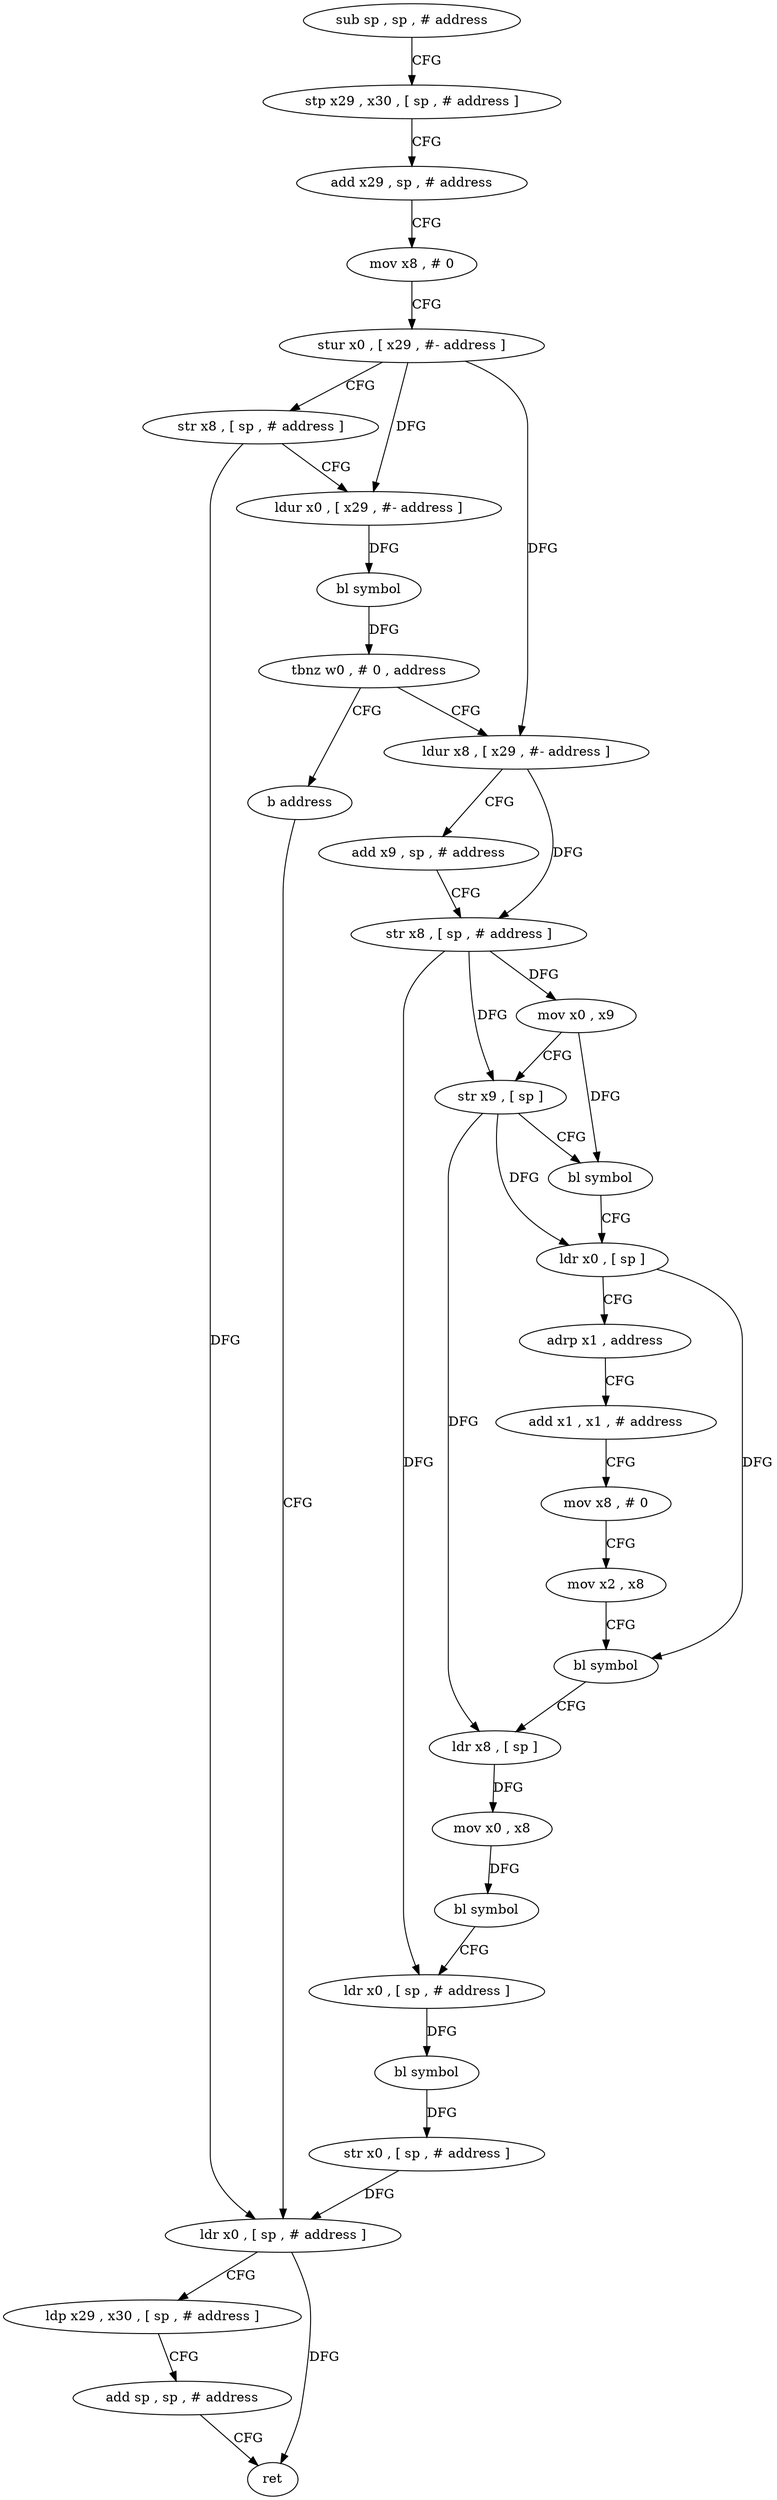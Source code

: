 digraph "func" {
"93028" [label = "sub sp , sp , # address" ]
"93032" [label = "stp x29 , x30 , [ sp , # address ]" ]
"93036" [label = "add x29 , sp , # address" ]
"93040" [label = "mov x8 , # 0" ]
"93044" [label = "stur x0 , [ x29 , #- address ]" ]
"93048" [label = "str x8 , [ sp , # address ]" ]
"93052" [label = "ldur x0 , [ x29 , #- address ]" ]
"93056" [label = "bl symbol" ]
"93060" [label = "tbnz w0 , # 0 , address" ]
"93068" [label = "ldur x8 , [ x29 , #- address ]" ]
"93064" [label = "b address" ]
"93072" [label = "add x9 , sp , # address" ]
"93076" [label = "str x8 , [ sp , # address ]" ]
"93080" [label = "mov x0 , x9" ]
"93084" [label = "str x9 , [ sp ]" ]
"93088" [label = "bl symbol" ]
"93092" [label = "ldr x0 , [ sp ]" ]
"93096" [label = "adrp x1 , address" ]
"93100" [label = "add x1 , x1 , # address" ]
"93104" [label = "mov x8 , # 0" ]
"93108" [label = "mov x2 , x8" ]
"93112" [label = "bl symbol" ]
"93116" [label = "ldr x8 , [ sp ]" ]
"93120" [label = "mov x0 , x8" ]
"93124" [label = "bl symbol" ]
"93128" [label = "ldr x0 , [ sp , # address ]" ]
"93132" [label = "bl symbol" ]
"93136" [label = "str x0 , [ sp , # address ]" ]
"93140" [label = "ldr x0 , [ sp , # address ]" ]
"93144" [label = "ldp x29 , x30 , [ sp , # address ]" ]
"93148" [label = "add sp , sp , # address" ]
"93152" [label = "ret" ]
"93028" -> "93032" [ label = "CFG" ]
"93032" -> "93036" [ label = "CFG" ]
"93036" -> "93040" [ label = "CFG" ]
"93040" -> "93044" [ label = "CFG" ]
"93044" -> "93048" [ label = "CFG" ]
"93044" -> "93052" [ label = "DFG" ]
"93044" -> "93068" [ label = "DFG" ]
"93048" -> "93052" [ label = "CFG" ]
"93048" -> "93140" [ label = "DFG" ]
"93052" -> "93056" [ label = "DFG" ]
"93056" -> "93060" [ label = "DFG" ]
"93060" -> "93068" [ label = "CFG" ]
"93060" -> "93064" [ label = "CFG" ]
"93068" -> "93072" [ label = "CFG" ]
"93068" -> "93076" [ label = "DFG" ]
"93064" -> "93140" [ label = "CFG" ]
"93072" -> "93076" [ label = "CFG" ]
"93076" -> "93080" [ label = "DFG" ]
"93076" -> "93128" [ label = "DFG" ]
"93076" -> "93084" [ label = "DFG" ]
"93080" -> "93084" [ label = "CFG" ]
"93080" -> "93088" [ label = "DFG" ]
"93084" -> "93088" [ label = "CFG" ]
"93084" -> "93092" [ label = "DFG" ]
"93084" -> "93116" [ label = "DFG" ]
"93088" -> "93092" [ label = "CFG" ]
"93092" -> "93096" [ label = "CFG" ]
"93092" -> "93112" [ label = "DFG" ]
"93096" -> "93100" [ label = "CFG" ]
"93100" -> "93104" [ label = "CFG" ]
"93104" -> "93108" [ label = "CFG" ]
"93108" -> "93112" [ label = "CFG" ]
"93112" -> "93116" [ label = "CFG" ]
"93116" -> "93120" [ label = "DFG" ]
"93120" -> "93124" [ label = "DFG" ]
"93124" -> "93128" [ label = "CFG" ]
"93128" -> "93132" [ label = "DFG" ]
"93132" -> "93136" [ label = "DFG" ]
"93136" -> "93140" [ label = "DFG" ]
"93140" -> "93144" [ label = "CFG" ]
"93140" -> "93152" [ label = "DFG" ]
"93144" -> "93148" [ label = "CFG" ]
"93148" -> "93152" [ label = "CFG" ]
}
